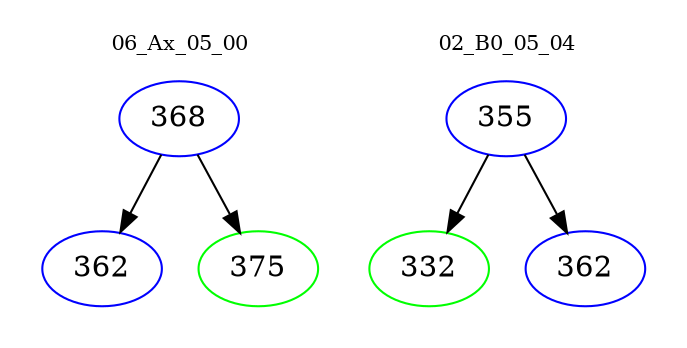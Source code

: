 digraph{
subgraph cluster_0 {
color = white
label = "06_Ax_05_00";
fontsize=10;
T0_368 [label="368", color="blue"]
T0_368 -> T0_362 [color="black"]
T0_362 [label="362", color="blue"]
T0_368 -> T0_375 [color="black"]
T0_375 [label="375", color="green"]
}
subgraph cluster_1 {
color = white
label = "02_B0_05_04";
fontsize=10;
T1_355 [label="355", color="blue"]
T1_355 -> T1_332 [color="black"]
T1_332 [label="332", color="green"]
T1_355 -> T1_362 [color="black"]
T1_362 [label="362", color="blue"]
}
}
